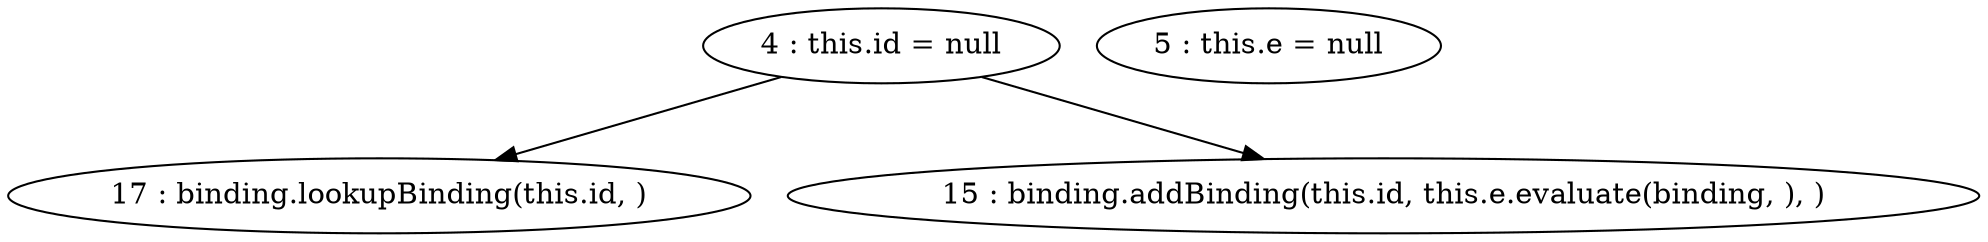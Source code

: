 digraph G {
"4 : this.id = null"
"4 : this.id = null" -> "17 : binding.lookupBinding(this.id, )"
"4 : this.id = null" -> "15 : binding.addBinding(this.id, this.e.evaluate(binding, ), )"
"5 : this.e = null"
"15 : binding.addBinding(this.id, this.e.evaluate(binding, ), )"
"17 : binding.lookupBinding(this.id, )"
}